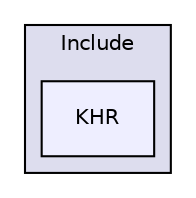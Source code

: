 digraph "PVR/SDK_3.4/Builds/Include/KHR" {
  compound=true
  node [ fontsize="10", fontname="Helvetica"];
  edge [ labelfontsize="10", labelfontname="Helvetica"];
  subgraph clusterdir_6bdf203d9981a73bbf991fc0be7876c5 {
    graph [ bgcolor="#ddddee", pencolor="black", label="Include" fontname="Helvetica", fontsize="10", URL="dir_6bdf203d9981a73bbf991fc0be7876c5.html"]
  dir_742791554e448c613344ca5f3a1afc9e [shape=box, label="KHR", style="filled", fillcolor="#eeeeff", pencolor="black", URL="dir_742791554e448c613344ca5f3a1afc9e.html"];
  }
}
